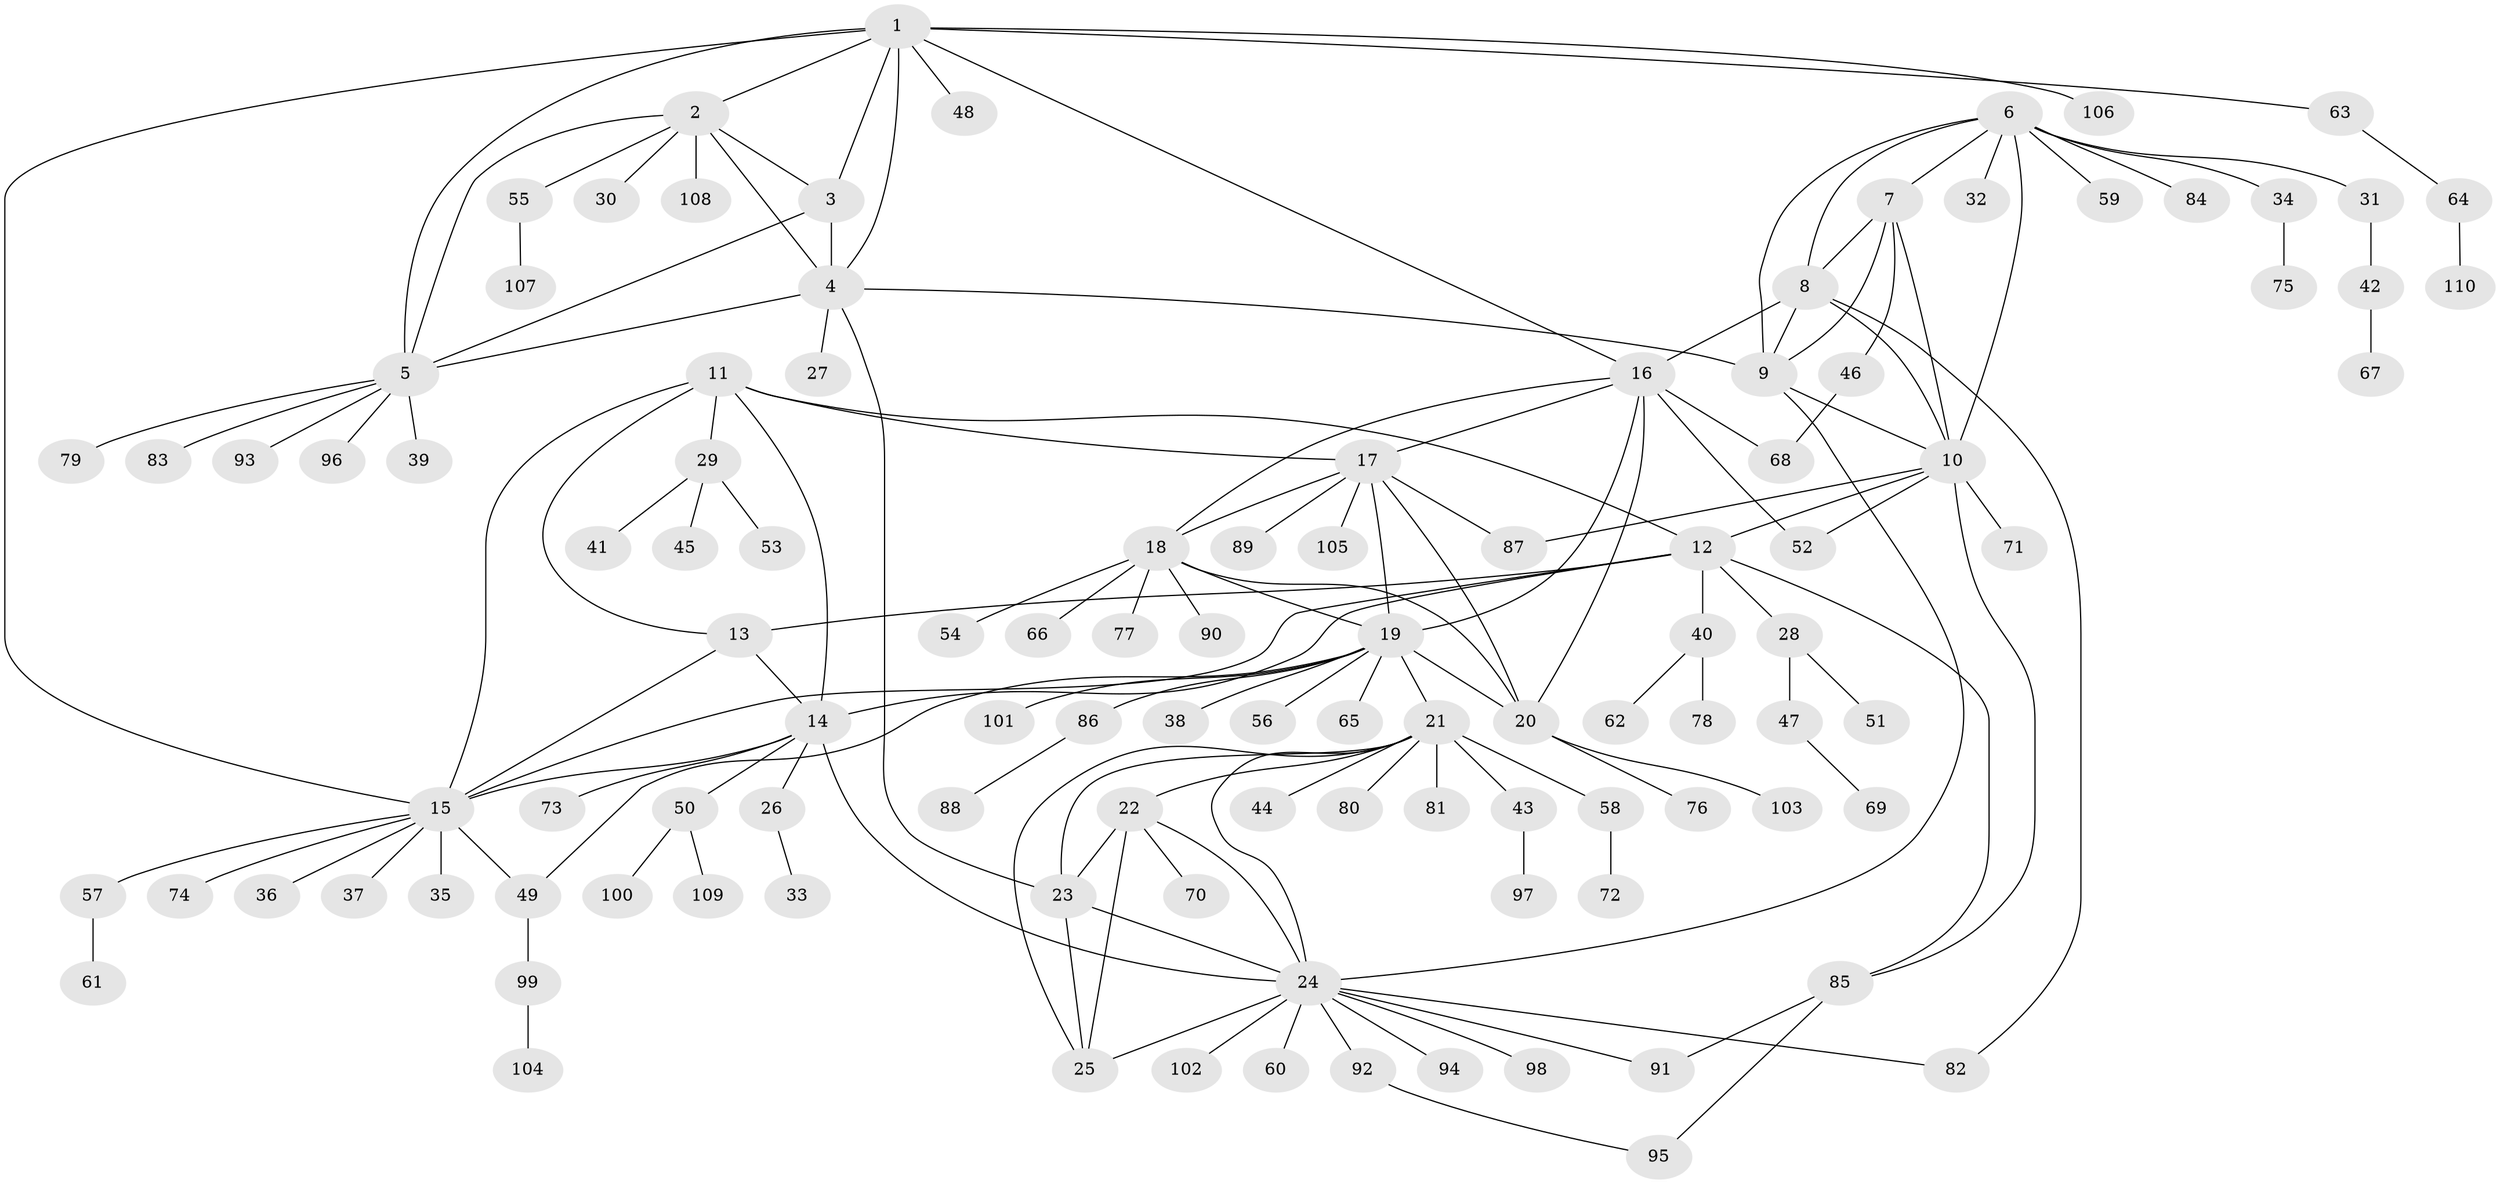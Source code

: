 // coarse degree distribution, {8: 0.045454545454545456, 2: 0.06818181818181818, 1: 0.6136363636363636, 6: 0.06818181818181818, 4: 0.06818181818181818, 3: 0.06818181818181818, 12: 0.022727272727272728, 7: 0.045454545454545456}
// Generated by graph-tools (version 1.1) at 2025/37/03/04/25 23:37:33]
// undirected, 110 vertices, 153 edges
graph export_dot {
  node [color=gray90,style=filled];
  1;
  2;
  3;
  4;
  5;
  6;
  7;
  8;
  9;
  10;
  11;
  12;
  13;
  14;
  15;
  16;
  17;
  18;
  19;
  20;
  21;
  22;
  23;
  24;
  25;
  26;
  27;
  28;
  29;
  30;
  31;
  32;
  33;
  34;
  35;
  36;
  37;
  38;
  39;
  40;
  41;
  42;
  43;
  44;
  45;
  46;
  47;
  48;
  49;
  50;
  51;
  52;
  53;
  54;
  55;
  56;
  57;
  58;
  59;
  60;
  61;
  62;
  63;
  64;
  65;
  66;
  67;
  68;
  69;
  70;
  71;
  72;
  73;
  74;
  75;
  76;
  77;
  78;
  79;
  80;
  81;
  82;
  83;
  84;
  85;
  86;
  87;
  88;
  89;
  90;
  91;
  92;
  93;
  94;
  95;
  96;
  97;
  98;
  99;
  100;
  101;
  102;
  103;
  104;
  105;
  106;
  107;
  108;
  109;
  110;
  1 -- 2;
  1 -- 3;
  1 -- 4;
  1 -- 5;
  1 -- 15;
  1 -- 16;
  1 -- 48;
  1 -- 63;
  1 -- 106;
  2 -- 3;
  2 -- 4;
  2 -- 5;
  2 -- 30;
  2 -- 55;
  2 -- 108;
  3 -- 4;
  3 -- 5;
  4 -- 5;
  4 -- 9;
  4 -- 23;
  4 -- 27;
  5 -- 39;
  5 -- 79;
  5 -- 83;
  5 -- 93;
  5 -- 96;
  6 -- 7;
  6 -- 8;
  6 -- 9;
  6 -- 10;
  6 -- 31;
  6 -- 32;
  6 -- 34;
  6 -- 59;
  6 -- 84;
  7 -- 8;
  7 -- 9;
  7 -- 10;
  7 -- 46;
  8 -- 9;
  8 -- 10;
  8 -- 16;
  8 -- 82;
  9 -- 10;
  9 -- 24;
  10 -- 12;
  10 -- 52;
  10 -- 71;
  10 -- 85;
  10 -- 87;
  11 -- 12;
  11 -- 13;
  11 -- 14;
  11 -- 15;
  11 -- 17;
  11 -- 29;
  12 -- 13;
  12 -- 14;
  12 -- 15;
  12 -- 28;
  12 -- 40;
  12 -- 85;
  13 -- 14;
  13 -- 15;
  14 -- 15;
  14 -- 24;
  14 -- 26;
  14 -- 50;
  14 -- 73;
  15 -- 35;
  15 -- 36;
  15 -- 37;
  15 -- 49;
  15 -- 57;
  15 -- 74;
  16 -- 17;
  16 -- 18;
  16 -- 19;
  16 -- 20;
  16 -- 52;
  16 -- 68;
  17 -- 18;
  17 -- 19;
  17 -- 20;
  17 -- 87;
  17 -- 89;
  17 -- 105;
  18 -- 19;
  18 -- 20;
  18 -- 54;
  18 -- 66;
  18 -- 77;
  18 -- 90;
  19 -- 20;
  19 -- 21;
  19 -- 38;
  19 -- 49;
  19 -- 56;
  19 -- 65;
  19 -- 86;
  19 -- 101;
  20 -- 76;
  20 -- 103;
  21 -- 22;
  21 -- 23;
  21 -- 24;
  21 -- 25;
  21 -- 43;
  21 -- 44;
  21 -- 58;
  21 -- 80;
  21 -- 81;
  22 -- 23;
  22 -- 24;
  22 -- 25;
  22 -- 70;
  23 -- 24;
  23 -- 25;
  24 -- 25;
  24 -- 60;
  24 -- 82;
  24 -- 91;
  24 -- 92;
  24 -- 94;
  24 -- 98;
  24 -- 102;
  26 -- 33;
  28 -- 47;
  28 -- 51;
  29 -- 41;
  29 -- 45;
  29 -- 53;
  31 -- 42;
  34 -- 75;
  40 -- 62;
  40 -- 78;
  42 -- 67;
  43 -- 97;
  46 -- 68;
  47 -- 69;
  49 -- 99;
  50 -- 100;
  50 -- 109;
  55 -- 107;
  57 -- 61;
  58 -- 72;
  63 -- 64;
  64 -- 110;
  85 -- 91;
  85 -- 95;
  86 -- 88;
  92 -- 95;
  99 -- 104;
}
